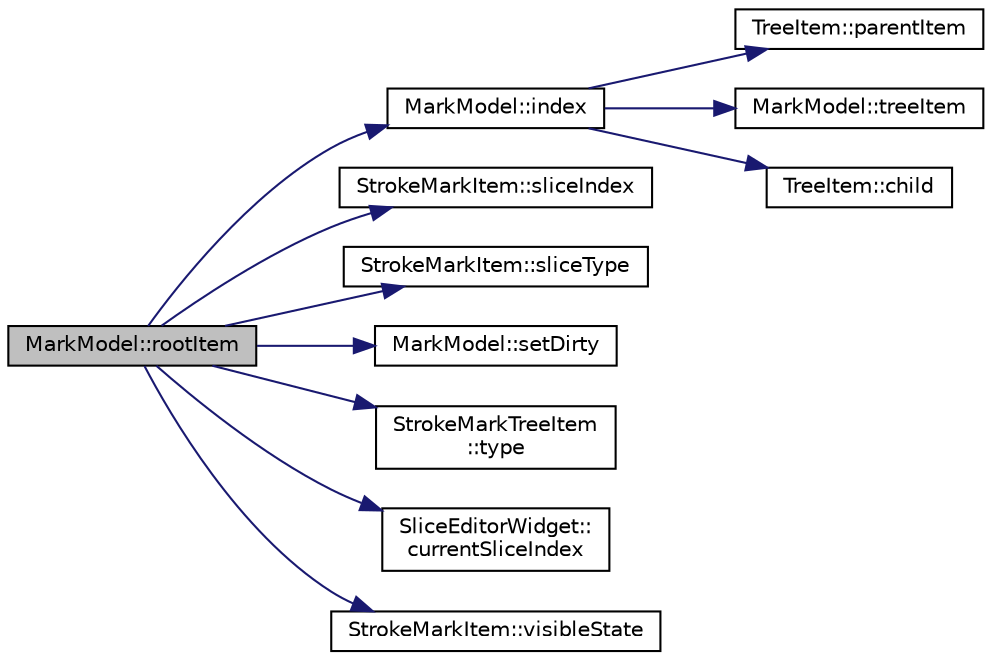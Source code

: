 digraph "MarkModel::rootItem"
{
  edge [fontname="Helvetica",fontsize="10",labelfontname="Helvetica",labelfontsize="10"];
  node [fontname="Helvetica",fontsize="10",shape=record];
  rankdir="LR";
  Node302 [label="MarkModel::rootItem",height=0.2,width=0.4,color="black", fillcolor="grey75", style="filled", fontcolor="black"];
  Node302 -> Node303 [color="midnightblue",fontsize="10",style="solid",fontname="Helvetica"];
  Node303 [label="MarkModel::index",height=0.2,width=0.4,color="black", fillcolor="white", style="filled",URL="$class_mark_model.html#a68eda17b59203b69b9cfacb0e18aeca4",tooltip="Reimplemented from QAbstractItemModel::index(int row, int column, const QModelIndex & parent) const..."];
  Node303 -> Node304 [color="midnightblue",fontsize="10",style="solid",fontname="Helvetica"];
  Node304 [label="TreeItem::parentItem",height=0.2,width=0.4,color="black", fillcolor="white", style="filled",URL="$class_tree_item.html#aa5c9721176d763d2f038d6d26cab0e5c"];
  Node303 -> Node305 [color="midnightblue",fontsize="10",style="solid",fontname="Helvetica"];
  Node305 [label="MarkModel::treeItem",height=0.2,width=0.4,color="black", fillcolor="white", style="filled",URL="$class_mark_model.html#a6c38bcb4d3dee2fa69c4db2c681cf613",tooltip="This is a function to get the internal data structure from index. "];
  Node303 -> Node306 [color="midnightblue",fontsize="10",style="solid",fontname="Helvetica"];
  Node306 [label="TreeItem::child",height=0.2,width=0.4,color="black", fillcolor="white", style="filled",URL="$class_tree_item.html#ad0987aea78062e52fb382e0f7d0e07e4"];
  Node302 -> Node307 [color="midnightblue",fontsize="10",style="solid",fontname="Helvetica"];
  Node307 [label="StrokeMarkItem::sliceIndex",height=0.2,width=0.4,color="black", fillcolor="white", style="filled",URL="$class_stroke_mark_item.html#a9b2c61e0410a45f6052fff1435c65f71"];
  Node302 -> Node308 [color="midnightblue",fontsize="10",style="solid",fontname="Helvetica"];
  Node308 [label="StrokeMarkItem::sliceType",height=0.2,width=0.4,color="black", fillcolor="white", style="filled",URL="$class_stroke_mark_item.html#a9e172d94724405391f7f55e72dc4cdbd"];
  Node302 -> Node309 [color="midnightblue",fontsize="10",style="solid",fontname="Helvetica"];
  Node309 [label="MarkModel::setDirty",height=0.2,width=0.4,color="black", fillcolor="white", style="filled",URL="$class_mark_model.html#a6e3f1fd96208c92ea67470a1fc952da6",tooltip="Sets dirty bit of the mark model. "];
  Node302 -> Node310 [color="midnightblue",fontsize="10",style="solid",fontname="Helvetica"];
  Node310 [label="StrokeMarkTreeItem\l::type",height=0.2,width=0.4,color="black", fillcolor="white", style="filled",URL="$class_stroke_mark_tree_item.html#a4800e57b9ff1b73bb0771acea935e02a",tooltip="Returns the information about the tree item. "];
  Node302 -> Node311 [color="midnightblue",fontsize="10",style="solid",fontname="Helvetica"];
  Node311 [label="SliceEditorWidget::\lcurrentSliceIndex",height=0.2,width=0.4,color="black", fillcolor="white", style="filled",URL="$class_slice_editor_widget.html#aa9317d9f5a389ced10c3eeb222bf706c",tooltip="Returns the slice index of type type slice. "];
  Node302 -> Node312 [color="midnightblue",fontsize="10",style="solid",fontname="Helvetica"];
  Node312 [label="StrokeMarkItem::visibleState",height=0.2,width=0.4,color="black", fillcolor="white", style="filled",URL="$class_stroke_mark_item.html#aa589264b91dafeeb18f5a728c0e11ffe"];
}
